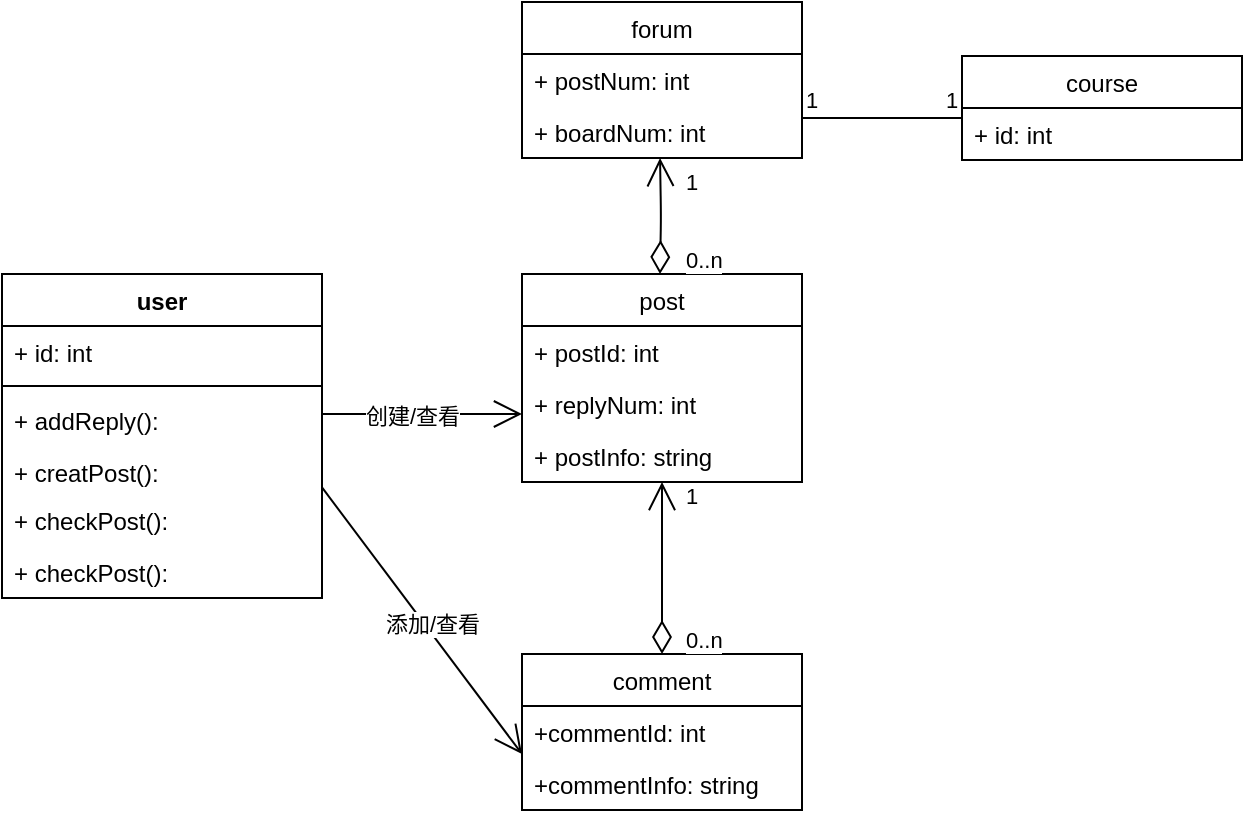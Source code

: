 <mxfile version="14.5.1" type="device"><diagram id="C5RBs43oDa-KdzZeNtuy" name="Page-1"><mxGraphModel dx="1024" dy="592" grid="1" gridSize="10" guides="1" tooltips="1" connect="1" arrows="1" fold="1" page="1" pageScale="1" pageWidth="827" pageHeight="1169" math="0" shadow="0"><root><mxCell id="WIyWlLk6GJQsqaUBKTNV-0"/><mxCell id="WIyWlLk6GJQsqaUBKTNV-1" parent="WIyWlLk6GJQsqaUBKTNV-0"/><mxCell id="Jas2slKhXgB87Af2wCHP-4" value="user" style="swimlane;fontStyle=1;align=center;verticalAlign=top;childLayout=stackLayout;horizontal=1;startSize=26;horizontalStack=0;resizeParent=1;resizeParentMax=0;resizeLast=0;collapsible=1;marginBottom=0;" parent="WIyWlLk6GJQsqaUBKTNV-1" vertex="1"><mxGeometry x="100" y="250" width="160" height="162" as="geometry"/></mxCell><mxCell id="Jas2slKhXgB87Af2wCHP-5" value="+ id: int" style="text;strokeColor=none;fillColor=none;align=left;verticalAlign=top;spacingLeft=4;spacingRight=4;overflow=hidden;rotatable=0;points=[[0,0.5],[1,0.5]];portConstraint=eastwest;" parent="Jas2slKhXgB87Af2wCHP-4" vertex="1"><mxGeometry y="26" width="160" height="26" as="geometry"/></mxCell><mxCell id="Jas2slKhXgB87Af2wCHP-6" value="" style="line;strokeWidth=1;fillColor=none;align=left;verticalAlign=middle;spacingTop=-1;spacingLeft=3;spacingRight=3;rotatable=0;labelPosition=right;points=[];portConstraint=eastwest;" parent="Jas2slKhXgB87Af2wCHP-4" vertex="1"><mxGeometry y="52" width="160" height="8" as="geometry"/></mxCell><mxCell id="Jas2slKhXgB87Af2wCHP-21" value="+ addReply(): " style="text;strokeColor=none;fillColor=none;align=left;verticalAlign=top;spacingLeft=4;spacingRight=4;overflow=hidden;rotatable=0;points=[[0,0.5],[1,0.5]];portConstraint=eastwest;" parent="Jas2slKhXgB87Af2wCHP-4" vertex="1"><mxGeometry y="60" width="160" height="26" as="geometry"/></mxCell><mxCell id="Jas2slKhXgB87Af2wCHP-7" value="+ creatPost(): " style="text;strokeColor=none;fillColor=none;align=left;verticalAlign=top;spacingLeft=4;spacingRight=4;overflow=hidden;rotatable=0;points=[[0,0.5],[1,0.5]];portConstraint=eastwest;" parent="Jas2slKhXgB87Af2wCHP-4" vertex="1"><mxGeometry y="86" width="160" height="24" as="geometry"/></mxCell><mxCell id="Jas2slKhXgB87Af2wCHP-20" value="+ checkPost(): " style="text;strokeColor=none;fillColor=none;align=left;verticalAlign=top;spacingLeft=4;spacingRight=4;overflow=hidden;rotatable=0;points=[[0,0.5],[1,0.5]];portConstraint=eastwest;" parent="Jas2slKhXgB87Af2wCHP-4" vertex="1"><mxGeometry y="110" width="160" height="26" as="geometry"/></mxCell><mxCell id="Jas2slKhXgB87Af2wCHP-22" value="+ checkPost(): " style="text;strokeColor=none;fillColor=none;align=left;verticalAlign=top;spacingLeft=4;spacingRight=4;overflow=hidden;rotatable=0;points=[[0,0.5],[1,0.5]];portConstraint=eastwest;" parent="Jas2slKhXgB87Af2wCHP-4" vertex="1"><mxGeometry y="136" width="160" height="26" as="geometry"/></mxCell><mxCell id="Jas2slKhXgB87Af2wCHP-8" value="forum" style="swimlane;fontStyle=0;childLayout=stackLayout;horizontal=1;startSize=26;fillColor=none;horizontalStack=0;resizeParent=1;resizeParentMax=0;resizeLast=0;collapsible=1;marginBottom=0;" parent="WIyWlLk6GJQsqaUBKTNV-1" vertex="1"><mxGeometry x="360" y="114" width="140" height="78" as="geometry"/></mxCell><mxCell id="Jas2slKhXgB87Af2wCHP-9" value="+ postNum: int" style="text;strokeColor=none;fillColor=none;align=left;verticalAlign=top;spacingLeft=4;spacingRight=4;overflow=hidden;rotatable=0;points=[[0,0.5],[1,0.5]];portConstraint=eastwest;" parent="Jas2slKhXgB87Af2wCHP-8" vertex="1"><mxGeometry y="26" width="140" height="26" as="geometry"/></mxCell><mxCell id="Jas2slKhXgB87Af2wCHP-10" value="+ boardNum: int" style="text;strokeColor=none;fillColor=none;align=left;verticalAlign=top;spacingLeft=4;spacingRight=4;overflow=hidden;rotatable=0;points=[[0,0.5],[1,0.5]];portConstraint=eastwest;" parent="Jas2slKhXgB87Af2wCHP-8" vertex="1"><mxGeometry y="52" width="140" height="26" as="geometry"/></mxCell><mxCell id="Jas2slKhXgB87Af2wCHP-12" value="post" style="swimlane;fontStyle=0;childLayout=stackLayout;horizontal=1;startSize=26;fillColor=none;horizontalStack=0;resizeParent=1;resizeParentMax=0;resizeLast=0;collapsible=1;marginBottom=0;" parent="WIyWlLk6GJQsqaUBKTNV-1" vertex="1"><mxGeometry x="360" y="250" width="140" height="104" as="geometry"/></mxCell><mxCell id="Jas2slKhXgB87Af2wCHP-23" value="+ postId: int" style="text;strokeColor=none;fillColor=none;align=left;verticalAlign=top;spacingLeft=4;spacingRight=4;overflow=hidden;rotatable=0;points=[[0,0.5],[1,0.5]];portConstraint=eastwest;" parent="Jas2slKhXgB87Af2wCHP-12" vertex="1"><mxGeometry y="26" width="140" height="26" as="geometry"/></mxCell><mxCell id="Jas2slKhXgB87Af2wCHP-13" value="+ replyNum: int" style="text;strokeColor=none;fillColor=none;align=left;verticalAlign=top;spacingLeft=4;spacingRight=4;overflow=hidden;rotatable=0;points=[[0,0.5],[1,0.5]];portConstraint=eastwest;" parent="Jas2slKhXgB87Af2wCHP-12" vertex="1"><mxGeometry y="52" width="140" height="26" as="geometry"/></mxCell><mxCell id="Jas2slKhXgB87Af2wCHP-14" value="+ postInfo: string" style="text;strokeColor=none;fillColor=none;align=left;verticalAlign=top;spacingLeft=4;spacingRight=4;overflow=hidden;rotatable=0;points=[[0,0.5],[1,0.5]];portConstraint=eastwest;" parent="Jas2slKhXgB87Af2wCHP-12" vertex="1"><mxGeometry y="78" width="140" height="26" as="geometry"/></mxCell><mxCell id="Jas2slKhXgB87Af2wCHP-16" value="comment" style="swimlane;fontStyle=0;childLayout=stackLayout;horizontal=1;startSize=26;fillColor=none;horizontalStack=0;resizeParent=1;resizeParentMax=0;resizeLast=0;collapsible=1;marginBottom=0;" parent="WIyWlLk6GJQsqaUBKTNV-1" vertex="1"><mxGeometry x="360" y="440" width="140" height="78" as="geometry"/></mxCell><mxCell id="Jas2slKhXgB87Af2wCHP-18" value="+commentId: int" style="text;strokeColor=none;fillColor=none;align=left;verticalAlign=top;spacingLeft=4;spacingRight=4;overflow=hidden;rotatable=0;points=[[0,0.5],[1,0.5]];portConstraint=eastwest;" parent="Jas2slKhXgB87Af2wCHP-16" vertex="1"><mxGeometry y="26" width="140" height="26" as="geometry"/></mxCell><mxCell id="Jas2slKhXgB87Af2wCHP-17" value="+commentInfo: string" style="text;strokeColor=none;fillColor=none;align=left;verticalAlign=top;spacingLeft=4;spacingRight=4;overflow=hidden;rotatable=0;points=[[0,0.5],[1,0.5]];portConstraint=eastwest;" parent="Jas2slKhXgB87Af2wCHP-16" vertex="1"><mxGeometry y="52" width="140" height="26" as="geometry"/></mxCell><mxCell id="Jas2slKhXgB87Af2wCHP-24" value="course" style="swimlane;fontStyle=0;childLayout=stackLayout;horizontal=1;startSize=26;fillColor=none;horizontalStack=0;resizeParent=1;resizeParentMax=0;resizeLast=0;collapsible=1;marginBottom=0;" parent="WIyWlLk6GJQsqaUBKTNV-1" vertex="1"><mxGeometry x="580" y="141" width="140" height="52" as="geometry"/></mxCell><mxCell id="Jas2slKhXgB87Af2wCHP-25" value="+ id: int" style="text;strokeColor=none;fillColor=none;align=left;verticalAlign=top;spacingLeft=4;spacingRight=4;overflow=hidden;rotatable=0;points=[[0,0.5],[1,0.5]];portConstraint=eastwest;" parent="Jas2slKhXgB87Af2wCHP-24" vertex="1"><mxGeometry y="26" width="140" height="26" as="geometry"/></mxCell><mxCell id="Jas2slKhXgB87Af2wCHP-31" value="" style="endArrow=open;endFill=1;endSize=12;html=1;" parent="WIyWlLk6GJQsqaUBKTNV-1" edge="1"><mxGeometry width="160" relative="1" as="geometry"><mxPoint x="260" y="320" as="sourcePoint"/><mxPoint x="360" y="320" as="targetPoint"/></mxGeometry></mxCell><mxCell id="Jas2slKhXgB87Af2wCHP-32" value="" style="endArrow=open;endFill=1;endSize=12;html=1;exitX=1;exitY=0.863;exitDx=0;exitDy=0;exitPerimeter=0;entryX=0;entryY=0.923;entryDx=0;entryDy=0;entryPerimeter=0;" parent="WIyWlLk6GJQsqaUBKTNV-1" source="Jas2slKhXgB87Af2wCHP-7" target="Jas2slKhXgB87Af2wCHP-18" edge="1"><mxGeometry width="160" relative="1" as="geometry"><mxPoint x="440" y="310" as="sourcePoint"/><mxPoint x="600" y="310" as="targetPoint"/></mxGeometry></mxCell><mxCell id="Jas2slKhXgB87Af2wCHP-37" value="" style="endArrow=none;endFill=0;endSize=12;html=1;entryX=0;entryY=0.192;entryDx=0;entryDy=0;entryPerimeter=0;exitX=1;exitY=0.231;exitDx=0;exitDy=0;exitPerimeter=0;" parent="WIyWlLk6GJQsqaUBKTNV-1" source="Jas2slKhXgB87Af2wCHP-10" target="Jas2slKhXgB87Af2wCHP-25" edge="1"><mxGeometry width="160" relative="1" as="geometry"><mxPoint x="440" y="310" as="sourcePoint"/><mxPoint x="640" y="310" as="targetPoint"/></mxGeometry></mxCell><mxCell id="Jas2slKhXgB87Af2wCHP-42" value="0..n" style="edgeLabel;resizable=0;html=1;align=left;verticalAlign=top;" parent="WIyWlLk6GJQsqaUBKTNV-1" connectable="0" vertex="1"><mxGeometry x="440" y="420" as="geometry"/></mxCell><mxCell id="Jas2slKhXgB87Af2wCHP-43" value="1" style="endArrow=open;html=1;endSize=12;startArrow=diamondThin;startSize=14;startFill=0;edgeStyle=orthogonalEdgeStyle;align=left;verticalAlign=bottom;exitX=0.5;exitY=0;exitDx=0;exitDy=0;entryX=0.5;entryY=1;entryDx=0;entryDy=0;entryPerimeter=0;" parent="WIyWlLk6GJQsqaUBKTNV-1" source="Jas2slKhXgB87Af2wCHP-16" target="Jas2slKhXgB87Af2wCHP-14" edge="1"><mxGeometry x="0.628" y="-10" relative="1" as="geometry"><mxPoint x="440" y="310" as="sourcePoint"/><mxPoint x="430" y="360" as="targetPoint"/><mxPoint as="offset"/></mxGeometry></mxCell><mxCell id="Jas2slKhXgB87Af2wCHP-44" value="添加/查看" style="edgeLabel;resizable=0;html=1;align=left;verticalAlign=top;" parent="WIyWlLk6GJQsqaUBKTNV-1" connectable="0" vertex="1"><mxGeometry x="290" y="412" as="geometry"/></mxCell><mxCell id="Jas2slKhXgB87Af2wCHP-45" value="创建/查看" style="edgeLabel;resizable=0;html=1;align=left;verticalAlign=top;" parent="WIyWlLk6GJQsqaUBKTNV-1" connectable="0" vertex="1"><mxGeometry x="280" y="308" as="geometry"/></mxCell><mxCell id="Jas2slKhXgB87Af2wCHP-47" value="1" style="edgeLabel;resizable=0;html=1;align=left;verticalAlign=top;" parent="WIyWlLk6GJQsqaUBKTNV-1" connectable="0" vertex="1"><mxGeometry x="570" y="150" as="geometry"/></mxCell><mxCell id="Jas2slKhXgB87Af2wCHP-48" value="1" style="edgeLabel;resizable=0;html=1;align=left;verticalAlign=top;" parent="WIyWlLk6GJQsqaUBKTNV-1" connectable="0" vertex="1"><mxGeometry x="500" y="150" as="geometry"/></mxCell><mxCell id="Jas2slKhXgB87Af2wCHP-49" value="1" style="endArrow=open;html=1;endSize=12;startArrow=diamondThin;startSize=14;startFill=0;edgeStyle=orthogonalEdgeStyle;align=left;verticalAlign=bottom;entryX=0.493;entryY=1;entryDx=0;entryDy=0;entryPerimeter=0;" parent="WIyWlLk6GJQsqaUBKTNV-1" target="Jas2slKhXgB87Af2wCHP-10" edge="1"><mxGeometry x="0.305" y="-11" relative="1" as="geometry"><mxPoint x="429" y="250" as="sourcePoint"/><mxPoint x="429.02" y="204" as="targetPoint"/><mxPoint as="offset"/></mxGeometry></mxCell><mxCell id="Jas2slKhXgB87Af2wCHP-50" value="0..n" style="edgeLabel;resizable=0;html=1;align=left;verticalAlign=top;" parent="WIyWlLk6GJQsqaUBKTNV-1" connectable="0" vertex="1"><mxGeometry x="440" y="230" as="geometry"/></mxCell></root></mxGraphModel></diagram></mxfile>